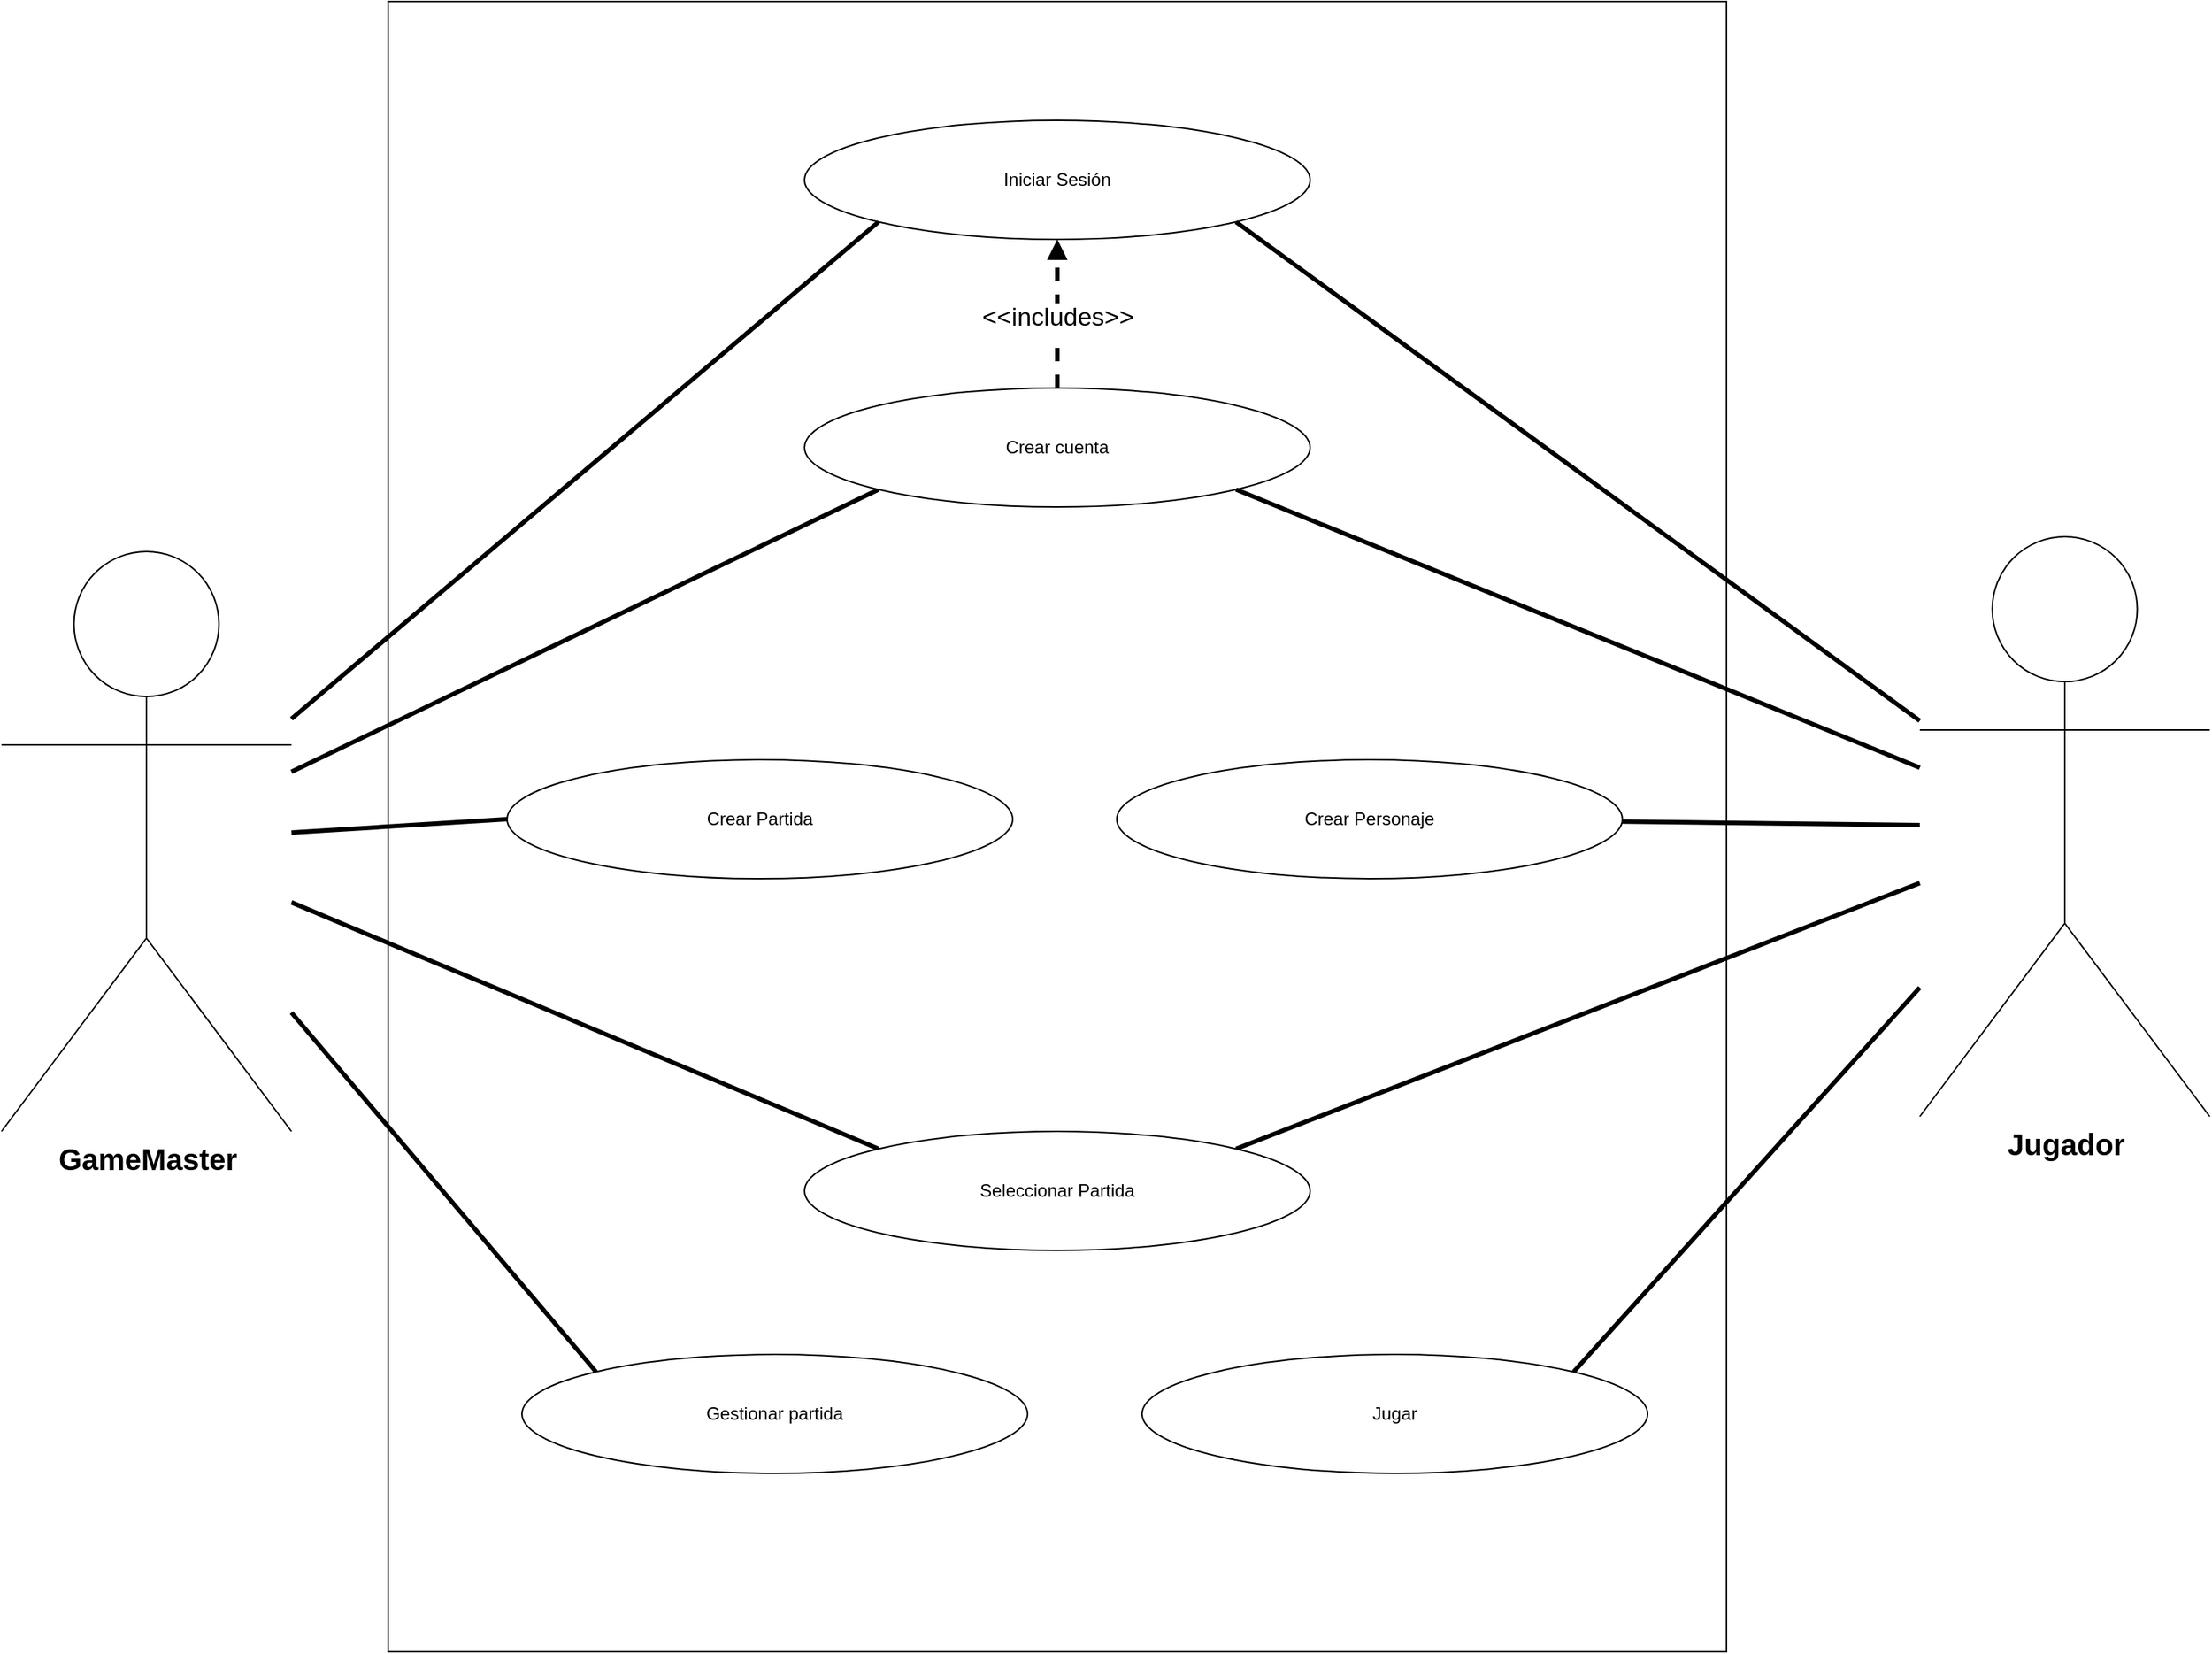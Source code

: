<mxfile>
    <diagram id="vnUm_FQlFw-wfIJW9HKE" name="Page-1">
        <mxGraphModel dx="1707" dy="1298" grid="1" gridSize="10" guides="1" tooltips="1" connect="1" arrows="1" fold="1" page="1" pageScale="1" pageWidth="1654" pageHeight="2336" math="0" shadow="0">
            <root>
                <mxCell id="0"/>
                <mxCell id="1" parent="0"/>
                <mxCell id="VcYzZ7AECSM5LdjoIxmg-3" value="" style="whiteSpace=wrap;html=1;" vertex="1" parent="1">
                    <mxGeometry x="320" y="100" width="900" height="1110" as="geometry"/>
                </mxCell>
                <mxCell id="VcYzZ7AECSM5LdjoIxmg-23" style="edgeStyle=none;shape=connector;rounded=1;html=1;entryX=0;entryY=0;entryDx=0;entryDy=0;labelBackgroundColor=default;strokeColor=default;strokeWidth=3;fontFamily=Helvetica;fontSize=20;fontColor=default;startArrow=none;startFill=0;endArrow=none;endFill=0;" edge="1" parent="1" source="VcYzZ7AECSM5LdjoIxmg-2" target="VcYzZ7AECSM5LdjoIxmg-22">
                    <mxGeometry relative="1" as="geometry"/>
                </mxCell>
                <mxCell id="VcYzZ7AECSM5LdjoIxmg-2" value="&lt;font style=&quot;font-size: 20px;&quot;&gt;&lt;b&gt;GameMaster&lt;/b&gt;&lt;/font&gt;" style="shape=umlActor;verticalLabelPosition=bottom;verticalAlign=top;html=1;outlineConnect=0;aspect=fixed;" vertex="1" parent="1">
                    <mxGeometry x="60" y="470" width="195" height="390" as="geometry"/>
                </mxCell>
                <mxCell id="Si45mnx1yo_rYDjhlf1i-1" value="Iniciar Sesión" style="ellipse;whiteSpace=wrap;html=1;" vertex="1" parent="1">
                    <mxGeometry x="600" y="180" width="340" height="80" as="geometry"/>
                </mxCell>
                <mxCell id="VcYzZ7AECSM5LdjoIxmg-7" style="edgeStyle=none;shape=connector;rounded=1;html=1;labelBackgroundColor=default;strokeColor=default;strokeWidth=3;fontFamily=Helvetica;fontSize=11;fontColor=default;endArrow=none;endFill=0;exitX=0;exitY=1;exitDx=0;exitDy=0;" edge="1" parent="1" source="VcYzZ7AECSM5LdjoIxmg-5" target="VcYzZ7AECSM5LdjoIxmg-2">
                    <mxGeometry relative="1" as="geometry"/>
                </mxCell>
                <mxCell id="VcYzZ7AECSM5LdjoIxmg-11" style="edgeStyle=none;shape=connector;rounded=1;html=1;entryX=0.5;entryY=1;entryDx=0;entryDy=0;labelBackgroundColor=default;strokeColor=default;strokeWidth=3;fontFamily=Helvetica;fontSize=11;fontColor=default;endArrow=block;endFill=1;dashed=1;startArrow=none;startFill=0;" edge="1" parent="1" source="VcYzZ7AECSM5LdjoIxmg-5" target="Si45mnx1yo_rYDjhlf1i-1">
                    <mxGeometry relative="1" as="geometry"/>
                </mxCell>
                <mxCell id="Si45mnx1yo_rYDjhlf1i-11" value="&amp;lt;&amp;lt;includes&amp;gt;&amp;gt;" style="edgeLabel;html=1;align=center;verticalAlign=middle;resizable=0;points=[];fontSize=17;" connectable="0" vertex="1" parent="VcYzZ7AECSM5LdjoIxmg-11">
                    <mxGeometry x="-0.264" y="1" relative="1" as="geometry">
                        <mxPoint x="1" y="-10" as="offset"/>
                    </mxGeometry>
                </mxCell>
                <mxCell id="VcYzZ7AECSM5LdjoIxmg-5" value="Crear cuenta" style="ellipse;whiteSpace=wrap;html=1;" vertex="1" parent="1">
                    <mxGeometry x="600" y="360" width="340" height="80" as="geometry"/>
                </mxCell>
                <mxCell id="VcYzZ7AECSM5LdjoIxmg-17" style="edgeStyle=none;shape=connector;rounded=1;html=1;labelBackgroundColor=default;strokeColor=default;strokeWidth=3;fontFamily=Helvetica;fontSize=20;fontColor=default;startArrow=none;startFill=0;endArrow=none;endFill=0;" edge="1" parent="1" source="Si45mnx1yo_rYDjhlf1i-3" target="VcYzZ7AECSM5LdjoIxmg-16">
                    <mxGeometry relative="1" as="geometry"/>
                </mxCell>
                <mxCell id="Si45mnx1yo_rYDjhlf1i-3" value="Crear Personaje" style="ellipse;whiteSpace=wrap;html=1;" vertex="1" parent="1">
                    <mxGeometry x="810" y="610" width="340" height="80" as="geometry"/>
                </mxCell>
                <mxCell id="VcYzZ7AECSM5LdjoIxmg-9" style="edgeStyle=none;shape=connector;rounded=1;html=1;labelBackgroundColor=default;strokeColor=default;strokeWidth=3;fontFamily=Helvetica;fontSize=11;fontColor=default;endArrow=none;endFill=0;exitX=0;exitY=0.5;exitDx=0;exitDy=0;" edge="1" parent="1" source="Si45mnx1yo_rYDjhlf1i-4" target="VcYzZ7AECSM5LdjoIxmg-2">
                    <mxGeometry relative="1" as="geometry"/>
                </mxCell>
                <mxCell id="Si45mnx1yo_rYDjhlf1i-4" value="Crear Partida" style="ellipse;whiteSpace=wrap;html=1;" vertex="1" parent="1">
                    <mxGeometry x="400" y="610" width="340" height="80" as="geometry"/>
                </mxCell>
                <mxCell id="VcYzZ7AECSM5LdjoIxmg-10" style="edgeStyle=none;shape=connector;rounded=1;html=1;labelBackgroundColor=default;strokeColor=default;strokeWidth=3;fontFamily=Helvetica;fontSize=11;fontColor=default;endArrow=none;endFill=0;exitX=0;exitY=0;exitDx=0;exitDy=0;" edge="1" parent="1" source="Si45mnx1yo_rYDjhlf1i-5" target="VcYzZ7AECSM5LdjoIxmg-2">
                    <mxGeometry relative="1" as="geometry"/>
                </mxCell>
                <mxCell id="VcYzZ7AECSM5LdjoIxmg-19" style="edgeStyle=none;shape=connector;rounded=1;html=1;labelBackgroundColor=default;strokeColor=default;strokeWidth=3;fontFamily=Helvetica;fontSize=20;fontColor=default;startArrow=none;startFill=0;endArrow=none;endFill=0;exitX=1;exitY=0;exitDx=0;exitDy=0;" edge="1" parent="1" source="Si45mnx1yo_rYDjhlf1i-5" target="VcYzZ7AECSM5LdjoIxmg-16">
                    <mxGeometry relative="1" as="geometry"/>
                </mxCell>
                <mxCell id="Si45mnx1yo_rYDjhlf1i-5" value="Seleccionar Partida" style="ellipse;whiteSpace=wrap;html=1;" vertex="1" parent="1">
                    <mxGeometry x="600" y="860" width="340" height="80" as="geometry"/>
                </mxCell>
                <mxCell id="VcYzZ7AECSM5LdjoIxmg-6" style="edgeStyle=none;html=1;exitX=0;exitY=1;exitDx=0;exitDy=0;strokeWidth=3;endArrow=none;endFill=0;" edge="1" parent="1" source="Si45mnx1yo_rYDjhlf1i-1" target="VcYzZ7AECSM5LdjoIxmg-2">
                    <mxGeometry relative="1" as="geometry"/>
                </mxCell>
                <mxCell id="VcYzZ7AECSM5LdjoIxmg-14" value="Jugar" style="ellipse;whiteSpace=wrap;html=1;" vertex="1" parent="1">
                    <mxGeometry x="827" y="1010" width="340" height="80" as="geometry"/>
                </mxCell>
                <mxCell id="VcYzZ7AECSM5LdjoIxmg-18" style="edgeStyle=none;shape=connector;rounded=1;html=1;entryX=1;entryY=0;entryDx=0;entryDy=0;labelBackgroundColor=default;strokeColor=default;strokeWidth=3;fontFamily=Helvetica;fontSize=20;fontColor=default;startArrow=none;startFill=0;endArrow=none;endFill=0;" edge="1" parent="1" source="VcYzZ7AECSM5LdjoIxmg-16" target="VcYzZ7AECSM5LdjoIxmg-14">
                    <mxGeometry relative="1" as="geometry"/>
                </mxCell>
                <mxCell id="VcYzZ7AECSM5LdjoIxmg-20" style="edgeStyle=none;shape=connector;rounded=1;html=1;entryX=1;entryY=1;entryDx=0;entryDy=0;labelBackgroundColor=default;strokeColor=default;strokeWidth=3;fontFamily=Helvetica;fontSize=20;fontColor=default;startArrow=none;startFill=0;endArrow=none;endFill=0;" edge="1" parent="1" source="VcYzZ7AECSM5LdjoIxmg-16" target="Si45mnx1yo_rYDjhlf1i-1">
                    <mxGeometry relative="1" as="geometry"/>
                </mxCell>
                <mxCell id="VcYzZ7AECSM5LdjoIxmg-21" style="edgeStyle=none;shape=connector;rounded=1;html=1;entryX=1;entryY=1;entryDx=0;entryDy=0;labelBackgroundColor=default;strokeColor=default;strokeWidth=3;fontFamily=Helvetica;fontSize=20;fontColor=default;startArrow=none;startFill=0;endArrow=none;endFill=0;" edge="1" parent="1" source="VcYzZ7AECSM5LdjoIxmg-16" target="VcYzZ7AECSM5LdjoIxmg-5">
                    <mxGeometry relative="1" as="geometry"/>
                </mxCell>
                <mxCell id="VcYzZ7AECSM5LdjoIxmg-16" value="&lt;font style=&quot;font-size: 20px;&quot;&gt;&lt;b&gt;Jugador&lt;/b&gt;&lt;/font&gt;" style="shape=umlActor;verticalLabelPosition=bottom;verticalAlign=top;html=1;outlineConnect=0;aspect=fixed;" vertex="1" parent="1">
                    <mxGeometry x="1350" y="460" width="195" height="390" as="geometry"/>
                </mxCell>
                <mxCell id="VcYzZ7AECSM5LdjoIxmg-22" value="Gestionar partida" style="ellipse;whiteSpace=wrap;html=1;" vertex="1" parent="1">
                    <mxGeometry x="410" y="1010" width="340" height="80" as="geometry"/>
                </mxCell>
            </root>
        </mxGraphModel>
    </diagram>
</mxfile>
